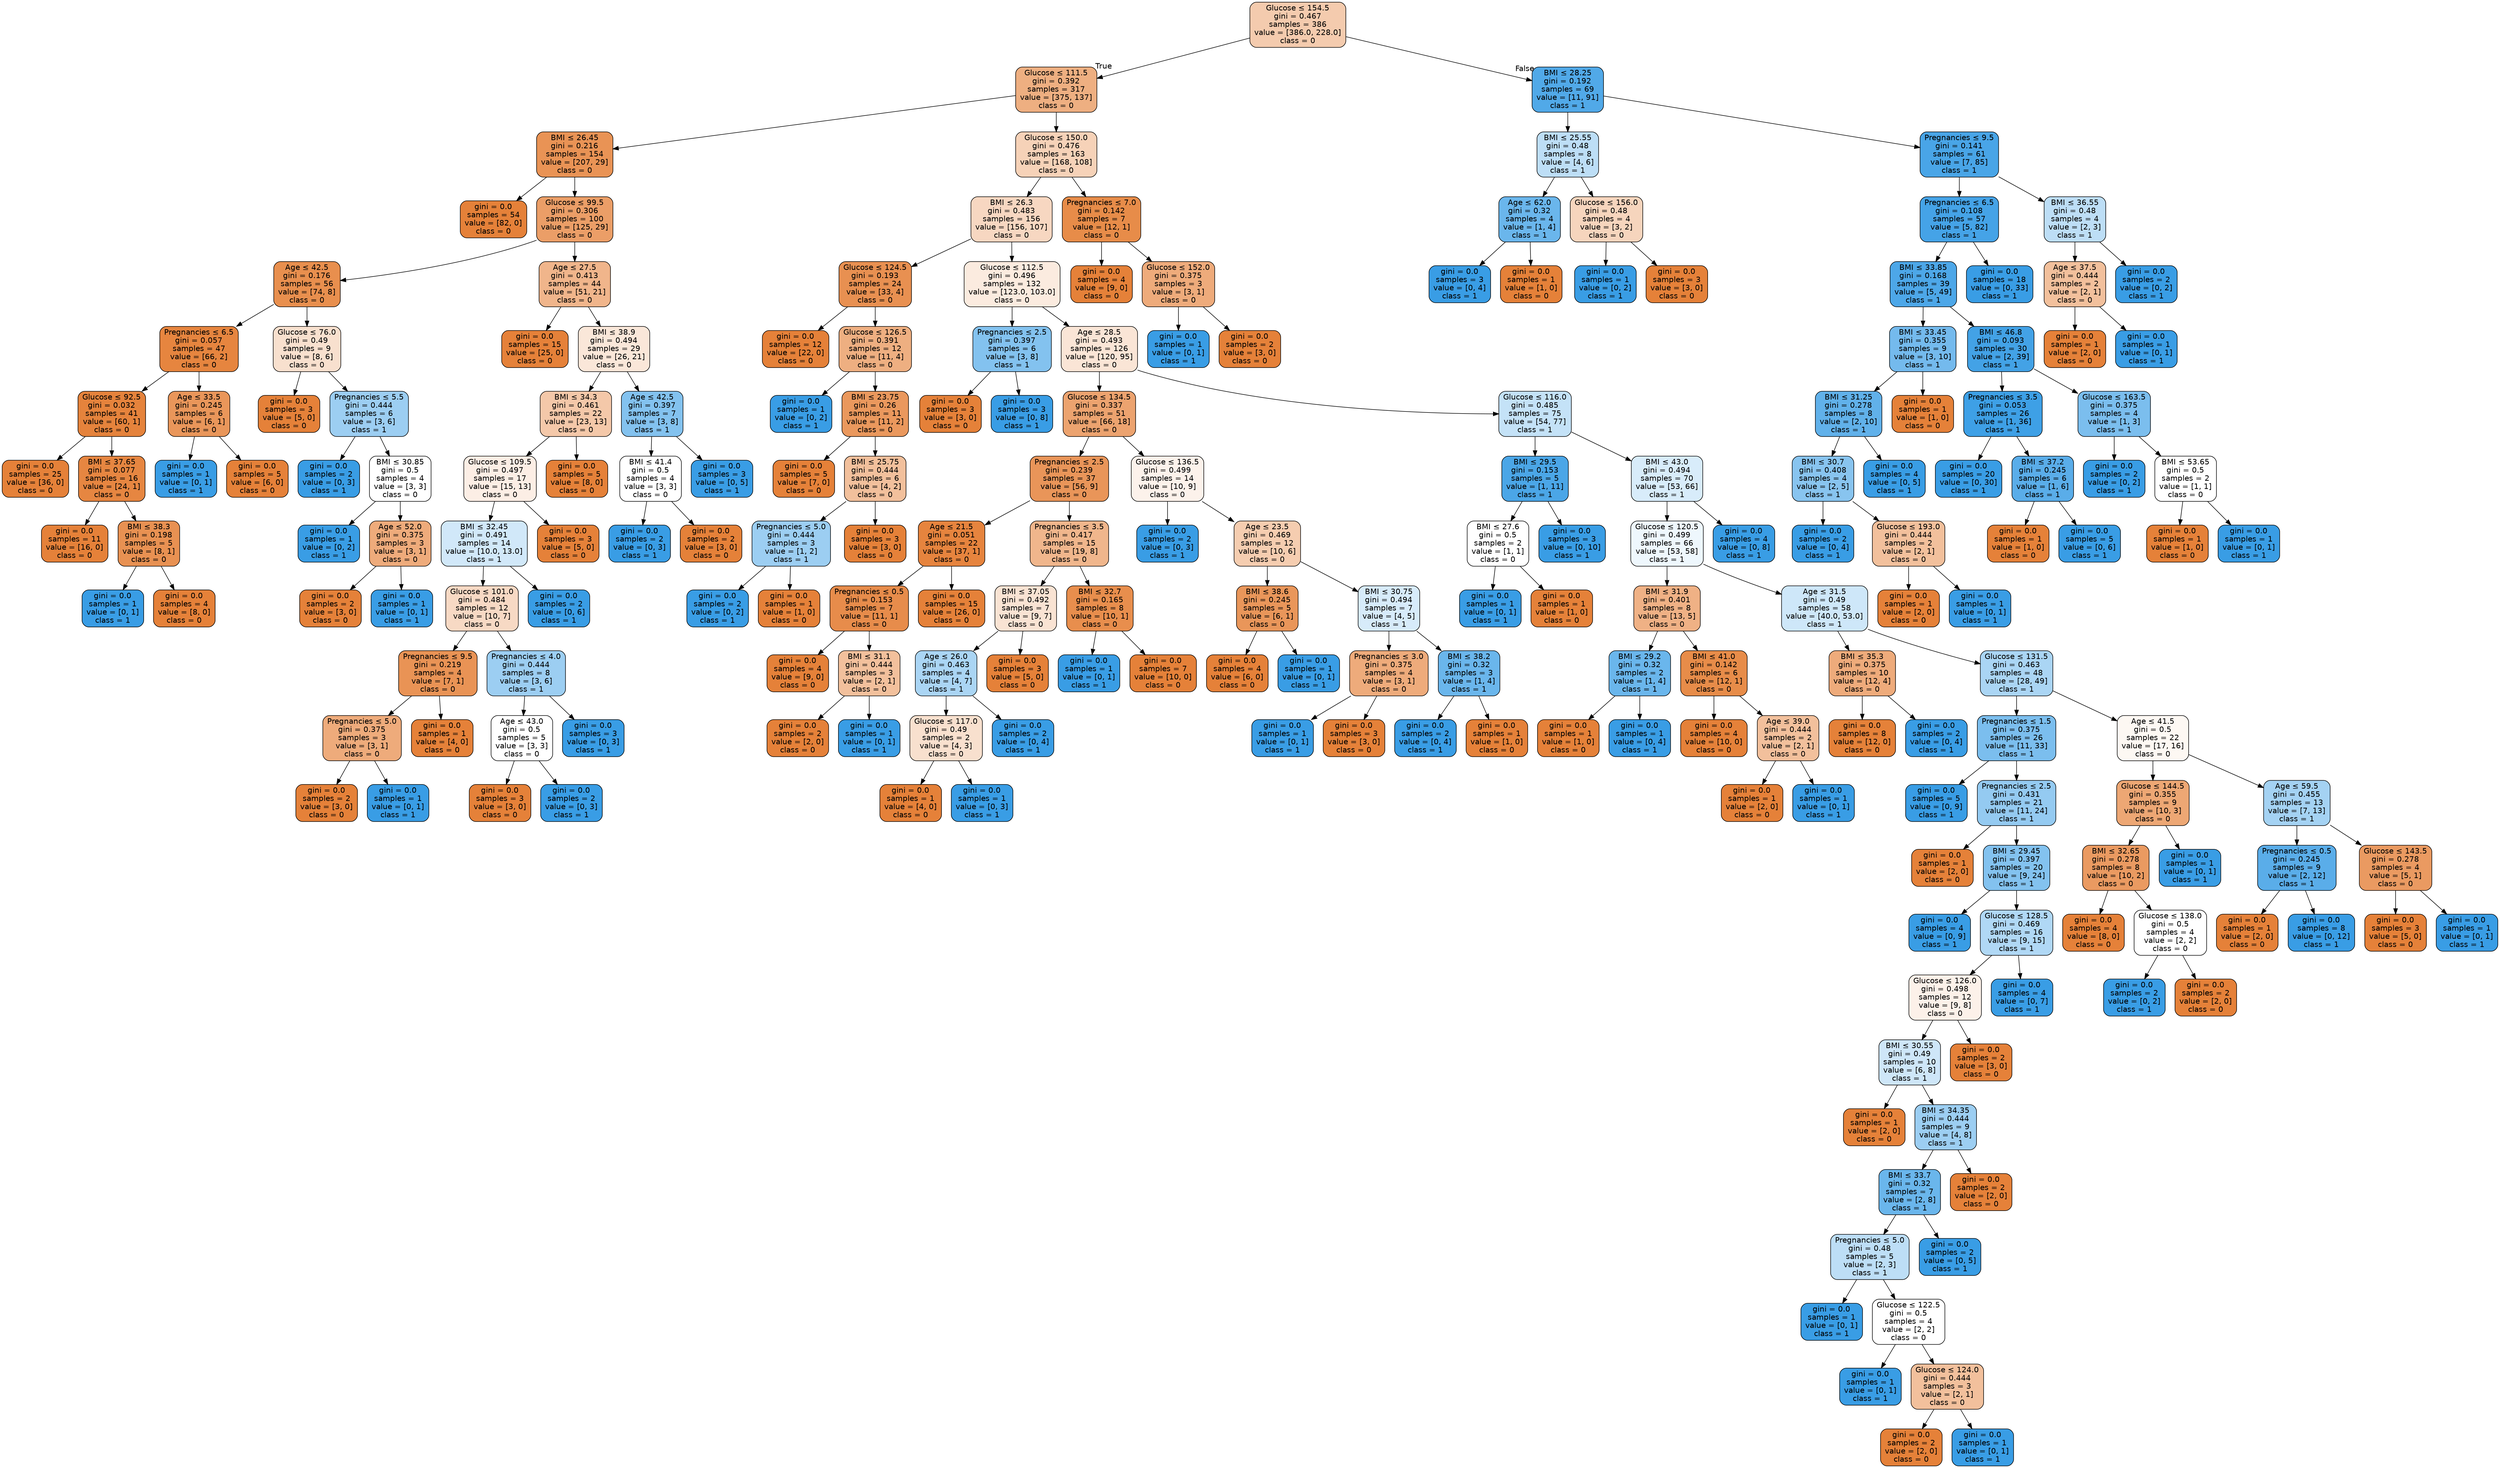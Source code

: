 digraph Tree {
node [shape=box, style="filled, rounded", color="black", fontname="helvetica"] ;
edge [fontname="helvetica"] ;
0 [label=<Glucose &le; 154.5<br/>gini = 0.467<br/>samples = 386<br/>value = [386.0, 228.0]<br/>class = 0>, fillcolor="#f4cbae"] ;
1 [label=<Glucose &le; 111.5<br/>gini = 0.392<br/>samples = 317<br/>value = [375, 137]<br/>class = 0>, fillcolor="#eeaf81"] ;
0 -> 1 [labeldistance=2.5, labelangle=45, headlabel="True"] ;
2 [label=<BMI &le; 26.45<br/>gini = 0.216<br/>samples = 154<br/>value = [207, 29]<br/>class = 0>, fillcolor="#e99355"] ;
1 -> 2 ;
3 [label=<gini = 0.0<br/>samples = 54<br/>value = [82, 0]<br/>class = 0>, fillcolor="#e58139"] ;
2 -> 3 ;
4 [label=<Glucose &le; 99.5<br/>gini = 0.306<br/>samples = 100<br/>value = [125, 29]<br/>class = 0>, fillcolor="#eb9e67"] ;
2 -> 4 ;
5 [label=<Age &le; 42.5<br/>gini = 0.176<br/>samples = 56<br/>value = [74, 8]<br/>class = 0>, fillcolor="#e88f4e"] ;
4 -> 5 ;
6 [label=<Pregnancies &le; 6.5<br/>gini = 0.057<br/>samples = 47<br/>value = [66, 2]<br/>class = 0>, fillcolor="#e6853f"] ;
5 -> 6 ;
7 [label=<Glucose &le; 92.5<br/>gini = 0.032<br/>samples = 41<br/>value = [60, 1]<br/>class = 0>, fillcolor="#e5833c"] ;
6 -> 7 ;
8 [label=<gini = 0.0<br/>samples = 25<br/>value = [36, 0]<br/>class = 0>, fillcolor="#e58139"] ;
7 -> 8 ;
9 [label=<BMI &le; 37.65<br/>gini = 0.077<br/>samples = 16<br/>value = [24, 1]<br/>class = 0>, fillcolor="#e68641"] ;
7 -> 9 ;
10 [label=<gini = 0.0<br/>samples = 11<br/>value = [16, 0]<br/>class = 0>, fillcolor="#e58139"] ;
9 -> 10 ;
11 [label=<BMI &le; 38.3<br/>gini = 0.198<br/>samples = 5<br/>value = [8, 1]<br/>class = 0>, fillcolor="#e89152"] ;
9 -> 11 ;
12 [label=<gini = 0.0<br/>samples = 1<br/>value = [0, 1]<br/>class = 1>, fillcolor="#399de5"] ;
11 -> 12 ;
13 [label=<gini = 0.0<br/>samples = 4<br/>value = [8, 0]<br/>class = 0>, fillcolor="#e58139"] ;
11 -> 13 ;
14 [label=<Age &le; 33.5<br/>gini = 0.245<br/>samples = 6<br/>value = [6, 1]<br/>class = 0>, fillcolor="#e9965a"] ;
6 -> 14 ;
15 [label=<gini = 0.0<br/>samples = 1<br/>value = [0, 1]<br/>class = 1>, fillcolor="#399de5"] ;
14 -> 15 ;
16 [label=<gini = 0.0<br/>samples = 5<br/>value = [6, 0]<br/>class = 0>, fillcolor="#e58139"] ;
14 -> 16 ;
17 [label=<Glucose &le; 76.0<br/>gini = 0.49<br/>samples = 9<br/>value = [8, 6]<br/>class = 0>, fillcolor="#f8e0ce"] ;
5 -> 17 ;
18 [label=<gini = 0.0<br/>samples = 3<br/>value = [5, 0]<br/>class = 0>, fillcolor="#e58139"] ;
17 -> 18 ;
19 [label=<Pregnancies &le; 5.5<br/>gini = 0.444<br/>samples = 6<br/>value = [3, 6]<br/>class = 1>, fillcolor="#9ccef2"] ;
17 -> 19 ;
20 [label=<gini = 0.0<br/>samples = 2<br/>value = [0, 3]<br/>class = 1>, fillcolor="#399de5"] ;
19 -> 20 ;
21 [label=<BMI &le; 30.85<br/>gini = 0.5<br/>samples = 4<br/>value = [3, 3]<br/>class = 0>, fillcolor="#ffffff"] ;
19 -> 21 ;
22 [label=<gini = 0.0<br/>samples = 1<br/>value = [0, 2]<br/>class = 1>, fillcolor="#399de5"] ;
21 -> 22 ;
23 [label=<Age &le; 52.0<br/>gini = 0.375<br/>samples = 3<br/>value = [3, 1]<br/>class = 0>, fillcolor="#eeab7b"] ;
21 -> 23 ;
24 [label=<gini = 0.0<br/>samples = 2<br/>value = [3, 0]<br/>class = 0>, fillcolor="#e58139"] ;
23 -> 24 ;
25 [label=<gini = 0.0<br/>samples = 1<br/>value = [0, 1]<br/>class = 1>, fillcolor="#399de5"] ;
23 -> 25 ;
26 [label=<Age &le; 27.5<br/>gini = 0.413<br/>samples = 44<br/>value = [51, 21]<br/>class = 0>, fillcolor="#f0b58b"] ;
4 -> 26 ;
27 [label=<gini = 0.0<br/>samples = 15<br/>value = [25, 0]<br/>class = 0>, fillcolor="#e58139"] ;
26 -> 27 ;
28 [label=<BMI &le; 38.9<br/>gini = 0.494<br/>samples = 29<br/>value = [26, 21]<br/>class = 0>, fillcolor="#fae7d9"] ;
26 -> 28 ;
29 [label=<BMI &le; 34.3<br/>gini = 0.461<br/>samples = 22<br/>value = [23, 13]<br/>class = 0>, fillcolor="#f4c8a9"] ;
28 -> 29 ;
30 [label=<Glucose &le; 109.5<br/>gini = 0.497<br/>samples = 17<br/>value = [15, 13]<br/>class = 0>, fillcolor="#fceee5"] ;
29 -> 30 ;
31 [label=<BMI &le; 32.45<br/>gini = 0.491<br/>samples = 14<br/>value = [10.0, 13.0]<br/>class = 1>, fillcolor="#d1e8f9"] ;
30 -> 31 ;
32 [label=<Glucose &le; 101.0<br/>gini = 0.484<br/>samples = 12<br/>value = [10, 7]<br/>class = 0>, fillcolor="#f7d9c4"] ;
31 -> 32 ;
33 [label=<Pregnancies &le; 9.5<br/>gini = 0.219<br/>samples = 4<br/>value = [7, 1]<br/>class = 0>, fillcolor="#e99355"] ;
32 -> 33 ;
34 [label=<Pregnancies &le; 5.0<br/>gini = 0.375<br/>samples = 3<br/>value = [3, 1]<br/>class = 0>, fillcolor="#eeab7b"] ;
33 -> 34 ;
35 [label=<gini = 0.0<br/>samples = 2<br/>value = [3, 0]<br/>class = 0>, fillcolor="#e58139"] ;
34 -> 35 ;
36 [label=<gini = 0.0<br/>samples = 1<br/>value = [0, 1]<br/>class = 1>, fillcolor="#399de5"] ;
34 -> 36 ;
37 [label=<gini = 0.0<br/>samples = 1<br/>value = [4, 0]<br/>class = 0>, fillcolor="#e58139"] ;
33 -> 37 ;
38 [label=<Pregnancies &le; 4.0<br/>gini = 0.444<br/>samples = 8<br/>value = [3, 6]<br/>class = 1>, fillcolor="#9ccef2"] ;
32 -> 38 ;
39 [label=<Age &le; 43.0<br/>gini = 0.5<br/>samples = 5<br/>value = [3, 3]<br/>class = 0>, fillcolor="#ffffff"] ;
38 -> 39 ;
40 [label=<gini = 0.0<br/>samples = 3<br/>value = [3, 0]<br/>class = 0>, fillcolor="#e58139"] ;
39 -> 40 ;
41 [label=<gini = 0.0<br/>samples = 2<br/>value = [0, 3]<br/>class = 1>, fillcolor="#399de5"] ;
39 -> 41 ;
42 [label=<gini = 0.0<br/>samples = 3<br/>value = [0, 3]<br/>class = 1>, fillcolor="#399de5"] ;
38 -> 42 ;
43 [label=<gini = 0.0<br/>samples = 2<br/>value = [0, 6]<br/>class = 1>, fillcolor="#399de5"] ;
31 -> 43 ;
44 [label=<gini = 0.0<br/>samples = 3<br/>value = [5, 0]<br/>class = 0>, fillcolor="#e58139"] ;
30 -> 44 ;
45 [label=<gini = 0.0<br/>samples = 5<br/>value = [8, 0]<br/>class = 0>, fillcolor="#e58139"] ;
29 -> 45 ;
46 [label=<Age &le; 42.5<br/>gini = 0.397<br/>samples = 7<br/>value = [3, 8]<br/>class = 1>, fillcolor="#83c2ef"] ;
28 -> 46 ;
47 [label=<BMI &le; 41.4<br/>gini = 0.5<br/>samples = 4<br/>value = [3, 3]<br/>class = 0>, fillcolor="#ffffff"] ;
46 -> 47 ;
48 [label=<gini = 0.0<br/>samples = 2<br/>value = [0, 3]<br/>class = 1>, fillcolor="#399de5"] ;
47 -> 48 ;
49 [label=<gini = 0.0<br/>samples = 2<br/>value = [3, 0]<br/>class = 0>, fillcolor="#e58139"] ;
47 -> 49 ;
50 [label=<gini = 0.0<br/>samples = 3<br/>value = [0, 5]<br/>class = 1>, fillcolor="#399de5"] ;
46 -> 50 ;
51 [label=<Glucose &le; 150.0<br/>gini = 0.476<br/>samples = 163<br/>value = [168, 108]<br/>class = 0>, fillcolor="#f6d2b8"] ;
1 -> 51 ;
52 [label=<BMI &le; 26.3<br/>gini = 0.483<br/>samples = 156<br/>value = [156, 107]<br/>class = 0>, fillcolor="#f7d7c1"] ;
51 -> 52 ;
53 [label=<Glucose &le; 124.5<br/>gini = 0.193<br/>samples = 24<br/>value = [33, 4]<br/>class = 0>, fillcolor="#e89051"] ;
52 -> 53 ;
54 [label=<gini = 0.0<br/>samples = 12<br/>value = [22, 0]<br/>class = 0>, fillcolor="#e58139"] ;
53 -> 54 ;
55 [label=<Glucose &le; 126.5<br/>gini = 0.391<br/>samples = 12<br/>value = [11, 4]<br/>class = 0>, fillcolor="#eeaf81"] ;
53 -> 55 ;
56 [label=<gini = 0.0<br/>samples = 1<br/>value = [0, 2]<br/>class = 1>, fillcolor="#399de5"] ;
55 -> 56 ;
57 [label=<BMI &le; 23.75<br/>gini = 0.26<br/>samples = 11<br/>value = [11, 2]<br/>class = 0>, fillcolor="#ea985d"] ;
55 -> 57 ;
58 [label=<gini = 0.0<br/>samples = 5<br/>value = [7, 0]<br/>class = 0>, fillcolor="#e58139"] ;
57 -> 58 ;
59 [label=<BMI &le; 25.75<br/>gini = 0.444<br/>samples = 6<br/>value = [4, 2]<br/>class = 0>, fillcolor="#f2c09c"] ;
57 -> 59 ;
60 [label=<Pregnancies &le; 5.0<br/>gini = 0.444<br/>samples = 3<br/>value = [1, 2]<br/>class = 1>, fillcolor="#9ccef2"] ;
59 -> 60 ;
61 [label=<gini = 0.0<br/>samples = 2<br/>value = [0, 2]<br/>class = 1>, fillcolor="#399de5"] ;
60 -> 61 ;
62 [label=<gini = 0.0<br/>samples = 1<br/>value = [1, 0]<br/>class = 0>, fillcolor="#e58139"] ;
60 -> 62 ;
63 [label=<gini = 0.0<br/>samples = 3<br/>value = [3, 0]<br/>class = 0>, fillcolor="#e58139"] ;
59 -> 63 ;
64 [label=<Glucose &le; 112.5<br/>gini = 0.496<br/>samples = 132<br/>value = [123.0, 103.0]<br/>class = 0>, fillcolor="#fbebdf"] ;
52 -> 64 ;
65 [label=<Pregnancies &le; 2.5<br/>gini = 0.397<br/>samples = 6<br/>value = [3, 8]<br/>class = 1>, fillcolor="#83c2ef"] ;
64 -> 65 ;
66 [label=<gini = 0.0<br/>samples = 3<br/>value = [3, 0]<br/>class = 0>, fillcolor="#e58139"] ;
65 -> 66 ;
67 [label=<gini = 0.0<br/>samples = 3<br/>value = [0, 8]<br/>class = 1>, fillcolor="#399de5"] ;
65 -> 67 ;
68 [label=<Age &le; 28.5<br/>gini = 0.493<br/>samples = 126<br/>value = [120, 95]<br/>class = 0>, fillcolor="#fae5d6"] ;
64 -> 68 ;
69 [label=<Glucose &le; 134.5<br/>gini = 0.337<br/>samples = 51<br/>value = [66, 18]<br/>class = 0>, fillcolor="#eca36f"] ;
68 -> 69 ;
70 [label=<Pregnancies &le; 2.5<br/>gini = 0.239<br/>samples = 37<br/>value = [56, 9]<br/>class = 0>, fillcolor="#e99559"] ;
69 -> 70 ;
71 [label=<Age &le; 21.5<br/>gini = 0.051<br/>samples = 22<br/>value = [37, 1]<br/>class = 0>, fillcolor="#e6843e"] ;
70 -> 71 ;
72 [label=<Pregnancies &le; 0.5<br/>gini = 0.153<br/>samples = 7<br/>value = [11, 1]<br/>class = 0>, fillcolor="#e78c4b"] ;
71 -> 72 ;
73 [label=<gini = 0.0<br/>samples = 4<br/>value = [9, 0]<br/>class = 0>, fillcolor="#e58139"] ;
72 -> 73 ;
74 [label=<BMI &le; 31.1<br/>gini = 0.444<br/>samples = 3<br/>value = [2, 1]<br/>class = 0>, fillcolor="#f2c09c"] ;
72 -> 74 ;
75 [label=<gini = 0.0<br/>samples = 2<br/>value = [2, 0]<br/>class = 0>, fillcolor="#e58139"] ;
74 -> 75 ;
76 [label=<gini = 0.0<br/>samples = 1<br/>value = [0, 1]<br/>class = 1>, fillcolor="#399de5"] ;
74 -> 76 ;
77 [label=<gini = 0.0<br/>samples = 15<br/>value = [26, 0]<br/>class = 0>, fillcolor="#e58139"] ;
71 -> 77 ;
78 [label=<Pregnancies &le; 3.5<br/>gini = 0.417<br/>samples = 15<br/>value = [19, 8]<br/>class = 0>, fillcolor="#f0b68c"] ;
70 -> 78 ;
79 [label=<BMI &le; 37.05<br/>gini = 0.492<br/>samples = 7<br/>value = [9, 7]<br/>class = 0>, fillcolor="#f9e3d3"] ;
78 -> 79 ;
80 [label=<Age &le; 26.0<br/>gini = 0.463<br/>samples = 4<br/>value = [4, 7]<br/>class = 1>, fillcolor="#aad5f4"] ;
79 -> 80 ;
81 [label=<Glucose &le; 117.0<br/>gini = 0.49<br/>samples = 2<br/>value = [4, 3]<br/>class = 0>, fillcolor="#f8e0ce"] ;
80 -> 81 ;
82 [label=<gini = 0.0<br/>samples = 1<br/>value = [4, 0]<br/>class = 0>, fillcolor="#e58139"] ;
81 -> 82 ;
83 [label=<gini = 0.0<br/>samples = 1<br/>value = [0, 3]<br/>class = 1>, fillcolor="#399de5"] ;
81 -> 83 ;
84 [label=<gini = 0.0<br/>samples = 2<br/>value = [0, 4]<br/>class = 1>, fillcolor="#399de5"] ;
80 -> 84 ;
85 [label=<gini = 0.0<br/>samples = 3<br/>value = [5, 0]<br/>class = 0>, fillcolor="#e58139"] ;
79 -> 85 ;
86 [label=<BMI &le; 32.7<br/>gini = 0.165<br/>samples = 8<br/>value = [10, 1]<br/>class = 0>, fillcolor="#e88e4d"] ;
78 -> 86 ;
87 [label=<gini = 0.0<br/>samples = 1<br/>value = [0, 1]<br/>class = 1>, fillcolor="#399de5"] ;
86 -> 87 ;
88 [label=<gini = 0.0<br/>samples = 7<br/>value = [10, 0]<br/>class = 0>, fillcolor="#e58139"] ;
86 -> 88 ;
89 [label=<Glucose &le; 136.5<br/>gini = 0.499<br/>samples = 14<br/>value = [10, 9]<br/>class = 0>, fillcolor="#fcf2eb"] ;
69 -> 89 ;
90 [label=<gini = 0.0<br/>samples = 2<br/>value = [0, 3]<br/>class = 1>, fillcolor="#399de5"] ;
89 -> 90 ;
91 [label=<Age &le; 23.5<br/>gini = 0.469<br/>samples = 12<br/>value = [10, 6]<br/>class = 0>, fillcolor="#f5cdb0"] ;
89 -> 91 ;
92 [label=<BMI &le; 38.6<br/>gini = 0.245<br/>samples = 5<br/>value = [6, 1]<br/>class = 0>, fillcolor="#e9965a"] ;
91 -> 92 ;
93 [label=<gini = 0.0<br/>samples = 4<br/>value = [6, 0]<br/>class = 0>, fillcolor="#e58139"] ;
92 -> 93 ;
94 [label=<gini = 0.0<br/>samples = 1<br/>value = [0, 1]<br/>class = 1>, fillcolor="#399de5"] ;
92 -> 94 ;
95 [label=<BMI &le; 30.75<br/>gini = 0.494<br/>samples = 7<br/>value = [4, 5]<br/>class = 1>, fillcolor="#d7ebfa"] ;
91 -> 95 ;
96 [label=<Pregnancies &le; 3.0<br/>gini = 0.375<br/>samples = 4<br/>value = [3, 1]<br/>class = 0>, fillcolor="#eeab7b"] ;
95 -> 96 ;
97 [label=<gini = 0.0<br/>samples = 1<br/>value = [0, 1]<br/>class = 1>, fillcolor="#399de5"] ;
96 -> 97 ;
98 [label=<gini = 0.0<br/>samples = 3<br/>value = [3, 0]<br/>class = 0>, fillcolor="#e58139"] ;
96 -> 98 ;
99 [label=<BMI &le; 38.2<br/>gini = 0.32<br/>samples = 3<br/>value = [1, 4]<br/>class = 1>, fillcolor="#6ab6ec"] ;
95 -> 99 ;
100 [label=<gini = 0.0<br/>samples = 2<br/>value = [0, 4]<br/>class = 1>, fillcolor="#399de5"] ;
99 -> 100 ;
101 [label=<gini = 0.0<br/>samples = 1<br/>value = [1, 0]<br/>class = 0>, fillcolor="#e58139"] ;
99 -> 101 ;
102 [label=<Glucose &le; 116.0<br/>gini = 0.485<br/>samples = 75<br/>value = [54, 77]<br/>class = 1>, fillcolor="#c4e2f7"] ;
68 -> 102 ;
103 [label=<BMI &le; 29.5<br/>gini = 0.153<br/>samples = 5<br/>value = [1, 11]<br/>class = 1>, fillcolor="#4ba6e7"] ;
102 -> 103 ;
104 [label=<BMI &le; 27.6<br/>gini = 0.5<br/>samples = 2<br/>value = [1, 1]<br/>class = 0>, fillcolor="#ffffff"] ;
103 -> 104 ;
105 [label=<gini = 0.0<br/>samples = 1<br/>value = [0, 1]<br/>class = 1>, fillcolor="#399de5"] ;
104 -> 105 ;
106 [label=<gini = 0.0<br/>samples = 1<br/>value = [1, 0]<br/>class = 0>, fillcolor="#e58139"] ;
104 -> 106 ;
107 [label=<gini = 0.0<br/>samples = 3<br/>value = [0, 10]<br/>class = 1>, fillcolor="#399de5"] ;
103 -> 107 ;
108 [label=<BMI &le; 43.0<br/>gini = 0.494<br/>samples = 70<br/>value = [53, 66]<br/>class = 1>, fillcolor="#d8ecfa"] ;
102 -> 108 ;
109 [label=<Glucose &le; 120.5<br/>gini = 0.499<br/>samples = 66<br/>value = [53, 58]<br/>class = 1>, fillcolor="#eef7fd"] ;
108 -> 109 ;
110 [label=<BMI &le; 31.9<br/>gini = 0.401<br/>samples = 8<br/>value = [13, 5]<br/>class = 0>, fillcolor="#efb185"] ;
109 -> 110 ;
111 [label=<BMI &le; 29.2<br/>gini = 0.32<br/>samples = 2<br/>value = [1, 4]<br/>class = 1>, fillcolor="#6ab6ec"] ;
110 -> 111 ;
112 [label=<gini = 0.0<br/>samples = 1<br/>value = [1, 0]<br/>class = 0>, fillcolor="#e58139"] ;
111 -> 112 ;
113 [label=<gini = 0.0<br/>samples = 1<br/>value = [0, 4]<br/>class = 1>, fillcolor="#399de5"] ;
111 -> 113 ;
114 [label=<BMI &le; 41.0<br/>gini = 0.142<br/>samples = 6<br/>value = [12, 1]<br/>class = 0>, fillcolor="#e78c49"] ;
110 -> 114 ;
115 [label=<gini = 0.0<br/>samples = 4<br/>value = [10, 0]<br/>class = 0>, fillcolor="#e58139"] ;
114 -> 115 ;
116 [label=<Age &le; 39.0<br/>gini = 0.444<br/>samples = 2<br/>value = [2, 1]<br/>class = 0>, fillcolor="#f2c09c"] ;
114 -> 116 ;
117 [label=<gini = 0.0<br/>samples = 1<br/>value = [2, 0]<br/>class = 0>, fillcolor="#e58139"] ;
116 -> 117 ;
118 [label=<gini = 0.0<br/>samples = 1<br/>value = [0, 1]<br/>class = 1>, fillcolor="#399de5"] ;
116 -> 118 ;
119 [label=<Age &le; 31.5<br/>gini = 0.49<br/>samples = 58<br/>value = [40.0, 53.0]<br/>class = 1>, fillcolor="#cee7f9"] ;
109 -> 119 ;
120 [label=<BMI &le; 35.3<br/>gini = 0.375<br/>samples = 10<br/>value = [12, 4]<br/>class = 0>, fillcolor="#eeab7b"] ;
119 -> 120 ;
121 [label=<gini = 0.0<br/>samples = 8<br/>value = [12, 0]<br/>class = 0>, fillcolor="#e58139"] ;
120 -> 121 ;
122 [label=<gini = 0.0<br/>samples = 2<br/>value = [0, 4]<br/>class = 1>, fillcolor="#399de5"] ;
120 -> 122 ;
123 [label=<Glucose &le; 131.5<br/>gini = 0.463<br/>samples = 48<br/>value = [28, 49]<br/>class = 1>, fillcolor="#aad5f4"] ;
119 -> 123 ;
124 [label=<Pregnancies &le; 1.5<br/>gini = 0.375<br/>samples = 26<br/>value = [11, 33]<br/>class = 1>, fillcolor="#7bbeee"] ;
123 -> 124 ;
125 [label=<gini = 0.0<br/>samples = 5<br/>value = [0, 9]<br/>class = 1>, fillcolor="#399de5"] ;
124 -> 125 ;
126 [label=<Pregnancies &le; 2.5<br/>gini = 0.431<br/>samples = 21<br/>value = [11, 24]<br/>class = 1>, fillcolor="#94caf1"] ;
124 -> 126 ;
127 [label=<gini = 0.0<br/>samples = 1<br/>value = [2, 0]<br/>class = 0>, fillcolor="#e58139"] ;
126 -> 127 ;
128 [label=<BMI &le; 29.45<br/>gini = 0.397<br/>samples = 20<br/>value = [9, 24]<br/>class = 1>, fillcolor="#83c2ef"] ;
126 -> 128 ;
129 [label=<gini = 0.0<br/>samples = 4<br/>value = [0, 9]<br/>class = 1>, fillcolor="#399de5"] ;
128 -> 129 ;
130 [label=<Glucose &le; 128.5<br/>gini = 0.469<br/>samples = 16<br/>value = [9, 15]<br/>class = 1>, fillcolor="#b0d8f5"] ;
128 -> 130 ;
131 [label=<Glucose &le; 126.0<br/>gini = 0.498<br/>samples = 12<br/>value = [9, 8]<br/>class = 0>, fillcolor="#fcf1e9"] ;
130 -> 131 ;
132 [label=<BMI &le; 30.55<br/>gini = 0.49<br/>samples = 10<br/>value = [6, 8]<br/>class = 1>, fillcolor="#cee6f8"] ;
131 -> 132 ;
133 [label=<gini = 0.0<br/>samples = 1<br/>value = [2, 0]<br/>class = 0>, fillcolor="#e58139"] ;
132 -> 133 ;
134 [label=<BMI &le; 34.35<br/>gini = 0.444<br/>samples = 9<br/>value = [4, 8]<br/>class = 1>, fillcolor="#9ccef2"] ;
132 -> 134 ;
135 [label=<BMI &le; 33.7<br/>gini = 0.32<br/>samples = 7<br/>value = [2, 8]<br/>class = 1>, fillcolor="#6ab6ec"] ;
134 -> 135 ;
136 [label=<Pregnancies &le; 5.0<br/>gini = 0.48<br/>samples = 5<br/>value = [2, 3]<br/>class = 1>, fillcolor="#bddef6"] ;
135 -> 136 ;
137 [label=<gini = 0.0<br/>samples = 1<br/>value = [0, 1]<br/>class = 1>, fillcolor="#399de5"] ;
136 -> 137 ;
138 [label=<Glucose &le; 122.5<br/>gini = 0.5<br/>samples = 4<br/>value = [2, 2]<br/>class = 0>, fillcolor="#ffffff"] ;
136 -> 138 ;
139 [label=<gini = 0.0<br/>samples = 1<br/>value = [0, 1]<br/>class = 1>, fillcolor="#399de5"] ;
138 -> 139 ;
140 [label=<Glucose &le; 124.0<br/>gini = 0.444<br/>samples = 3<br/>value = [2, 1]<br/>class = 0>, fillcolor="#f2c09c"] ;
138 -> 140 ;
141 [label=<gini = 0.0<br/>samples = 2<br/>value = [2, 0]<br/>class = 0>, fillcolor="#e58139"] ;
140 -> 141 ;
142 [label=<gini = 0.0<br/>samples = 1<br/>value = [0, 1]<br/>class = 1>, fillcolor="#399de5"] ;
140 -> 142 ;
143 [label=<gini = 0.0<br/>samples = 2<br/>value = [0, 5]<br/>class = 1>, fillcolor="#399de5"] ;
135 -> 143 ;
144 [label=<gini = 0.0<br/>samples = 2<br/>value = [2, 0]<br/>class = 0>, fillcolor="#e58139"] ;
134 -> 144 ;
145 [label=<gini = 0.0<br/>samples = 2<br/>value = [3, 0]<br/>class = 0>, fillcolor="#e58139"] ;
131 -> 145 ;
146 [label=<gini = 0.0<br/>samples = 4<br/>value = [0, 7]<br/>class = 1>, fillcolor="#399de5"] ;
130 -> 146 ;
147 [label=<Age &le; 41.5<br/>gini = 0.5<br/>samples = 22<br/>value = [17, 16]<br/>class = 0>, fillcolor="#fdf8f3"] ;
123 -> 147 ;
148 [label=<Glucose &le; 144.5<br/>gini = 0.355<br/>samples = 9<br/>value = [10, 3]<br/>class = 0>, fillcolor="#eda774"] ;
147 -> 148 ;
149 [label=<BMI &le; 32.65<br/>gini = 0.278<br/>samples = 8<br/>value = [10, 2]<br/>class = 0>, fillcolor="#ea9a61"] ;
148 -> 149 ;
150 [label=<gini = 0.0<br/>samples = 4<br/>value = [8, 0]<br/>class = 0>, fillcolor="#e58139"] ;
149 -> 150 ;
151 [label=<Glucose &le; 138.0<br/>gini = 0.5<br/>samples = 4<br/>value = [2, 2]<br/>class = 0>, fillcolor="#ffffff"] ;
149 -> 151 ;
152 [label=<gini = 0.0<br/>samples = 2<br/>value = [0, 2]<br/>class = 1>, fillcolor="#399de5"] ;
151 -> 152 ;
153 [label=<gini = 0.0<br/>samples = 2<br/>value = [2, 0]<br/>class = 0>, fillcolor="#e58139"] ;
151 -> 153 ;
154 [label=<gini = 0.0<br/>samples = 1<br/>value = [0, 1]<br/>class = 1>, fillcolor="#399de5"] ;
148 -> 154 ;
155 [label=<Age &le; 59.5<br/>gini = 0.455<br/>samples = 13<br/>value = [7, 13]<br/>class = 1>, fillcolor="#a4d2f3"] ;
147 -> 155 ;
156 [label=<Pregnancies &le; 0.5<br/>gini = 0.245<br/>samples = 9<br/>value = [2, 12]<br/>class = 1>, fillcolor="#5aade9"] ;
155 -> 156 ;
157 [label=<gini = 0.0<br/>samples = 1<br/>value = [2, 0]<br/>class = 0>, fillcolor="#e58139"] ;
156 -> 157 ;
158 [label=<gini = 0.0<br/>samples = 8<br/>value = [0, 12]<br/>class = 1>, fillcolor="#399de5"] ;
156 -> 158 ;
159 [label=<Glucose &le; 143.5<br/>gini = 0.278<br/>samples = 4<br/>value = [5, 1]<br/>class = 0>, fillcolor="#ea9a61"] ;
155 -> 159 ;
160 [label=<gini = 0.0<br/>samples = 3<br/>value = [5, 0]<br/>class = 0>, fillcolor="#e58139"] ;
159 -> 160 ;
161 [label=<gini = 0.0<br/>samples = 1<br/>value = [0, 1]<br/>class = 1>, fillcolor="#399de5"] ;
159 -> 161 ;
162 [label=<gini = 0.0<br/>samples = 4<br/>value = [0, 8]<br/>class = 1>, fillcolor="#399de5"] ;
108 -> 162 ;
163 [label=<Pregnancies &le; 7.0<br/>gini = 0.142<br/>samples = 7<br/>value = [12, 1]<br/>class = 0>, fillcolor="#e78c49"] ;
51 -> 163 ;
164 [label=<gini = 0.0<br/>samples = 4<br/>value = [9, 0]<br/>class = 0>, fillcolor="#e58139"] ;
163 -> 164 ;
165 [label=<Glucose &le; 152.0<br/>gini = 0.375<br/>samples = 3<br/>value = [3, 1]<br/>class = 0>, fillcolor="#eeab7b"] ;
163 -> 165 ;
166 [label=<gini = 0.0<br/>samples = 1<br/>value = [0, 1]<br/>class = 1>, fillcolor="#399de5"] ;
165 -> 166 ;
167 [label=<gini = 0.0<br/>samples = 2<br/>value = [3, 0]<br/>class = 0>, fillcolor="#e58139"] ;
165 -> 167 ;
168 [label=<BMI &le; 28.25<br/>gini = 0.192<br/>samples = 69<br/>value = [11, 91]<br/>class = 1>, fillcolor="#51a9e8"] ;
0 -> 168 [labeldistance=2.5, labelangle=-45, headlabel="False"] ;
169 [label=<BMI &le; 25.55<br/>gini = 0.48<br/>samples = 8<br/>value = [4, 6]<br/>class = 1>, fillcolor="#bddef6"] ;
168 -> 169 ;
170 [label=<Age &le; 62.0<br/>gini = 0.32<br/>samples = 4<br/>value = [1, 4]<br/>class = 1>, fillcolor="#6ab6ec"] ;
169 -> 170 ;
171 [label=<gini = 0.0<br/>samples = 3<br/>value = [0, 4]<br/>class = 1>, fillcolor="#399de5"] ;
170 -> 171 ;
172 [label=<gini = 0.0<br/>samples = 1<br/>value = [1, 0]<br/>class = 0>, fillcolor="#e58139"] ;
170 -> 172 ;
173 [label=<Glucose &le; 156.0<br/>gini = 0.48<br/>samples = 4<br/>value = [3, 2]<br/>class = 0>, fillcolor="#f6d5bd"] ;
169 -> 173 ;
174 [label=<gini = 0.0<br/>samples = 1<br/>value = [0, 2]<br/>class = 1>, fillcolor="#399de5"] ;
173 -> 174 ;
175 [label=<gini = 0.0<br/>samples = 3<br/>value = [3, 0]<br/>class = 0>, fillcolor="#e58139"] ;
173 -> 175 ;
176 [label=<Pregnancies &le; 9.5<br/>gini = 0.141<br/>samples = 61<br/>value = [7, 85]<br/>class = 1>, fillcolor="#49a5e7"] ;
168 -> 176 ;
177 [label=<Pregnancies &le; 6.5<br/>gini = 0.108<br/>samples = 57<br/>value = [5, 82]<br/>class = 1>, fillcolor="#45a3e7"] ;
176 -> 177 ;
178 [label=<BMI &le; 33.85<br/>gini = 0.168<br/>samples = 39<br/>value = [5, 49]<br/>class = 1>, fillcolor="#4da7e8"] ;
177 -> 178 ;
179 [label=<BMI &le; 33.45<br/>gini = 0.355<br/>samples = 9<br/>value = [3, 10]<br/>class = 1>, fillcolor="#74baed"] ;
178 -> 179 ;
180 [label=<BMI &le; 31.25<br/>gini = 0.278<br/>samples = 8<br/>value = [2, 10]<br/>class = 1>, fillcolor="#61b1ea"] ;
179 -> 180 ;
181 [label=<BMI &le; 30.7<br/>gini = 0.408<br/>samples = 4<br/>value = [2, 5]<br/>class = 1>, fillcolor="#88c4ef"] ;
180 -> 181 ;
182 [label=<gini = 0.0<br/>samples = 2<br/>value = [0, 4]<br/>class = 1>, fillcolor="#399de5"] ;
181 -> 182 ;
183 [label=<Glucose &le; 193.0<br/>gini = 0.444<br/>samples = 2<br/>value = [2, 1]<br/>class = 0>, fillcolor="#f2c09c"] ;
181 -> 183 ;
184 [label=<gini = 0.0<br/>samples = 1<br/>value = [2, 0]<br/>class = 0>, fillcolor="#e58139"] ;
183 -> 184 ;
185 [label=<gini = 0.0<br/>samples = 1<br/>value = [0, 1]<br/>class = 1>, fillcolor="#399de5"] ;
183 -> 185 ;
186 [label=<gini = 0.0<br/>samples = 4<br/>value = [0, 5]<br/>class = 1>, fillcolor="#399de5"] ;
180 -> 186 ;
187 [label=<gini = 0.0<br/>samples = 1<br/>value = [1, 0]<br/>class = 0>, fillcolor="#e58139"] ;
179 -> 187 ;
188 [label=<BMI &le; 46.8<br/>gini = 0.093<br/>samples = 30<br/>value = [2, 39]<br/>class = 1>, fillcolor="#43a2e6"] ;
178 -> 188 ;
189 [label=<Pregnancies &le; 3.5<br/>gini = 0.053<br/>samples = 26<br/>value = [1, 36]<br/>class = 1>, fillcolor="#3ea0e6"] ;
188 -> 189 ;
190 [label=<gini = 0.0<br/>samples = 20<br/>value = [0, 30]<br/>class = 1>, fillcolor="#399de5"] ;
189 -> 190 ;
191 [label=<BMI &le; 37.2<br/>gini = 0.245<br/>samples = 6<br/>value = [1, 6]<br/>class = 1>, fillcolor="#5aade9"] ;
189 -> 191 ;
192 [label=<gini = 0.0<br/>samples = 1<br/>value = [1, 0]<br/>class = 0>, fillcolor="#e58139"] ;
191 -> 192 ;
193 [label=<gini = 0.0<br/>samples = 5<br/>value = [0, 6]<br/>class = 1>, fillcolor="#399de5"] ;
191 -> 193 ;
194 [label=<Glucose &le; 163.5<br/>gini = 0.375<br/>samples = 4<br/>value = [1, 3]<br/>class = 1>, fillcolor="#7bbeee"] ;
188 -> 194 ;
195 [label=<gini = 0.0<br/>samples = 2<br/>value = [0, 2]<br/>class = 1>, fillcolor="#399de5"] ;
194 -> 195 ;
196 [label=<BMI &le; 53.65<br/>gini = 0.5<br/>samples = 2<br/>value = [1, 1]<br/>class = 0>, fillcolor="#ffffff"] ;
194 -> 196 ;
197 [label=<gini = 0.0<br/>samples = 1<br/>value = [1, 0]<br/>class = 0>, fillcolor="#e58139"] ;
196 -> 197 ;
198 [label=<gini = 0.0<br/>samples = 1<br/>value = [0, 1]<br/>class = 1>, fillcolor="#399de5"] ;
196 -> 198 ;
199 [label=<gini = 0.0<br/>samples = 18<br/>value = [0, 33]<br/>class = 1>, fillcolor="#399de5"] ;
177 -> 199 ;
200 [label=<BMI &le; 36.55<br/>gini = 0.48<br/>samples = 4<br/>value = [2, 3]<br/>class = 1>, fillcolor="#bddef6"] ;
176 -> 200 ;
201 [label=<Age &le; 37.5<br/>gini = 0.444<br/>samples = 2<br/>value = [2, 1]<br/>class = 0>, fillcolor="#f2c09c"] ;
200 -> 201 ;
202 [label=<gini = 0.0<br/>samples = 1<br/>value = [2, 0]<br/>class = 0>, fillcolor="#e58139"] ;
201 -> 202 ;
203 [label=<gini = 0.0<br/>samples = 1<br/>value = [0, 1]<br/>class = 1>, fillcolor="#399de5"] ;
201 -> 203 ;
204 [label=<gini = 0.0<br/>samples = 2<br/>value = [0, 2]<br/>class = 1>, fillcolor="#399de5"] ;
200 -> 204 ;
}